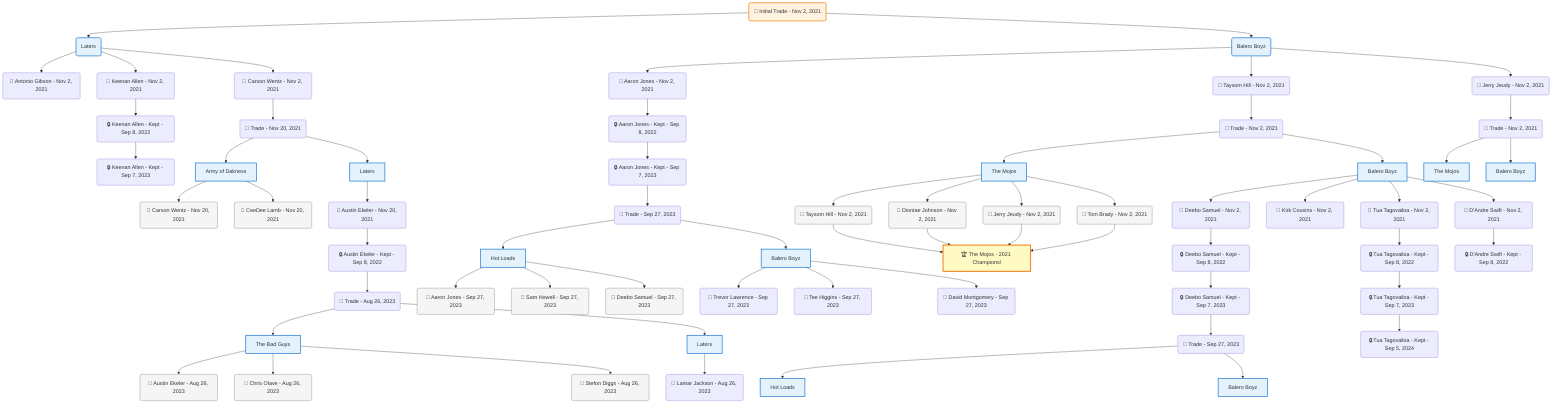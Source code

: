 flowchart TD

    TRADE_MAIN("🔄 Initial Trade - Nov 2, 2021")
    TEAM_1("Laters")
    TEAM_2("Balero Boyz")
    NODE_0e5eff14-7269-4c33-ab75-28182075a275("🔄 Antonio Gibson - Nov 2, 2021")
    NODE_5183f3b9-1858-4676-8605-290d0b9a1b52("🔄 Keenan Allen - Nov 2, 2021")
    NODE_cf2fcd0d-90b5-47b3-9507-9c64beb39606("🔒 Keenan Allen - Kept - Sep 8, 2022")
    NODE_8bd5c591-97e1-4750-a516-8518932dea12("🔒 Keenan Allen - Kept - Sep 7, 2023")
    NODE_a6b32bfb-892b-4dd2-aaed-50bd1c11191e("🔄 Aaron Jones - Nov 2, 2021")
    NODE_70e6b04d-0bb2-4e42-adc1-9d7e956e5529("🔒 Aaron Jones - Kept - Sep 8, 2022")
    NODE_b4abeafd-55cb-442a-8c1c-b9970a59c406("🔒 Aaron Jones - Kept - Sep 7, 2023")
    TRADE_a87ca260-7a67-4fda-b702-48aca8c93813_3("🔄 Trade - Sep 27, 2023")
    TEAM_8e9f18ff-62c3-40e8-bb10-32f74cf4ee33_4["Hot Loads"]
    NODE_4a0dd846-1b74-448d-96e3-1362af9ea147("🔄 Aaron Jones - Sep 27, 2023")
    NODE_b53204e1-97f3-4b20-94c4-113c02694b27("🔄 Sam Howell - Sep 27, 2023")
    NODE_c8106337-9eec-4786-b963-273acb19ea43("🔄 Deebo Samuel - Sep 27, 2023")
    TEAM_2feaf03e-fb22-498e-ac8f-e596b6ba7810_5["Balero Boyz"]
    NODE_a226803a-f683-470b-9e1b-2d3be487344a("🔄 Trevor Lawrence - Sep 27, 2023")
    NODE_d1321948-0010-45b8-9f9c-50ed5e494a00("🔄 Tee Higgins - Sep 27, 2023")
    NODE_c76d0f13-8bb8-4e7e-ad9e-8f2498ccd9f8("🔄 David Montgomery - Sep 27, 2023")
    NODE_35ac53d8-1fbd-4867-b927-526ea0aa1c6c("🔄 Taysom Hill - Nov 2, 2021")
    TRADE_04808a61-2c61-4353-bc3a-57812cd6a425_6("🔄 Trade - Nov 2, 2021")
    TEAM_bbe2d0ad-54cf-4c22-be82-b2a5f262a157_7["The Mojos"]
    NODE_f7bc687e-ab4d-4272-b0e7-7aa2e585cdbc("🔄 Taysom Hill - Nov 2, 2021")
    CHAMP_bbe2d0ad-54cf-4c22-be82-b2a5f262a157_2021["🏆 The Mojos - 2021 Champions!"]
    NODE_c08325a9-393f-4c0f-a6b3-52e92d2c6814("🔄 Diontae Johnson - Nov 2, 2021")
    NODE_3a0e7723-ad1d-4624-83a9-64e36a2836c2("🔄 Jerry Jeudy - Nov 2, 2021")
    NODE_27f0180e-24c8-449b-a324-916d871905a4("🔄 Tom Brady - Nov 2, 2021")
    TEAM_2feaf03e-fb22-498e-ac8f-e596b6ba7810_8["Balero Boyz"]
    NODE_2b74e28a-16aa-484b-aed1-48c88f0a48fc("🔄 Deebo Samuel - Nov 2, 2021")
    NODE_0ac39663-8a17-4702-8783-a8d636accdfe("🔒 Deebo Samuel - Kept - Sep 8, 2022")
    NODE_732e0825-3200-44eb-88f5-892f888ff987("🔒 Deebo Samuel - Kept - Sep 7, 2023")
    TRADE_a87ca260-7a67-4fda-b702-48aca8c93813_9("🔄 Trade - Sep 27, 2023")
    TEAM_8e9f18ff-62c3-40e8-bb10-32f74cf4ee33_10["Hot Loads"]
    TEAM_2feaf03e-fb22-498e-ac8f-e596b6ba7810_11["Balero Boyz"]
    NODE_e2439a48-5038-46a9-aabb-7eee9f73bc6c("🔄 Kirk Cousins - Nov 2, 2021")
    NODE_d4a74ede-ff56-49a1-9bb0-943494afbdf5("🔄 Tua Tagovailoa - Nov 2, 2021")
    NODE_aaf779ba-39c8-4bcd-a1bb-a1ed58117ac8("🔒 Tua Tagovailoa - Kept - Sep 8, 2022")
    NODE_a1634b7e-959d-4669-815d-2cab859f2d15("🔒 Tua Tagovailoa - Kept - Sep 7, 2023")
    NODE_9fdca591-5940-4a2c-a99d-046a644db761("🔒 Tua Tagovailoa - Kept - Sep 5, 2024")
    NODE_43b36d55-4b30-4bbb-a10f-963af3cd2e07("🔄 D'Andre Swift - Nov 2, 2021")
    NODE_eadbbdf3-1df2-429d-aa6c-7f7a9fac97bb("🔒 D'Andre Swift - Kept - Sep 8, 2022")
    NODE_03d895df-93cc-4dda-b8a6-a558ef7be5b0("🔄 Carson Wentz - Nov 2, 2021")
    TRADE_9fd1c436-8326-428a-8b0a-eabc76955f88_12("🔄 Trade - Nov 20, 2021")
    TEAM_40f7599b-e68f-4bf4-9553-bf7e10924635_13["Army of Dakness"]
    NODE_f1573b14-4f7f-43c1-a1f1-f4122d3e78de("🔄 Carson Wentz - Nov 20, 2021")
    NODE_c452ef52-b38f-4f9c-b12c-edb79c80b4e4("🔄 CeeDee Lamb - Nov 20, 2021")
    TEAM_825928a9-7194-43aa-b7ae-fc78c2510b16_14["Laters"]
    NODE_4d6cf91a-13b0-4d02-925d-c13d7621b71e("🔄 Austin Ekeler - Nov 20, 2021")
    NODE_bb9c8b4a-b7f5-4a49-b3b1-d1b0d9e7260c("🔒 Austin Ekeler - Kept - Sep 8, 2022")
    TRADE_5a76fc85-475f-48c2-aa65-be54a3c9237d_15("🔄 Trade - Aug 26, 2023")
    TEAM_b2220d1a-ff75-4622-9757-09978901110f_16["The Bad Guys"]
    NODE_6a8c0e8f-ec43-41b0-b11d-9819c411127a("🔄 Austin Ekeler - Aug 26, 2023")
    NODE_07a45acd-130a-422a-ae42-31f806f3a986("🔄 Chris Olave - Aug 26, 2023")
    NODE_8693b68b-52d4-41b9-a27e-deb74f13b0fd("🔄 Stefon Diggs - Aug 26, 2023")
    TEAM_825928a9-7194-43aa-b7ae-fc78c2510b16_17["Laters"]
    NODE_9ea91788-ae08-495b-b3a7-b8ff0b925014("🔄 Lamar Jackson - Aug 26, 2023")
    NODE_b6e8bd96-ef5b-49ce-9848-cb0b2990bfaa("🔄 Jerry Jeudy - Nov 2, 2021")
    TRADE_04808a61-2c61-4353-bc3a-57812cd6a425_18("🔄 Trade - Nov 2, 2021")
    TEAM_bbe2d0ad-54cf-4c22-be82-b2a5f262a157_19["The Mojos"]
    TEAM_2feaf03e-fb22-498e-ac8f-e596b6ba7810_20["Balero Boyz"]

    TRADE_MAIN --> TEAM_1
    TRADE_MAIN --> TEAM_2
    TEAM_1 --> NODE_0e5eff14-7269-4c33-ab75-28182075a275
    TEAM_1 --> NODE_5183f3b9-1858-4676-8605-290d0b9a1b52
    NODE_5183f3b9-1858-4676-8605-290d0b9a1b52 --> NODE_cf2fcd0d-90b5-47b3-9507-9c64beb39606
    NODE_cf2fcd0d-90b5-47b3-9507-9c64beb39606 --> NODE_8bd5c591-97e1-4750-a516-8518932dea12
    TEAM_2 --> NODE_a6b32bfb-892b-4dd2-aaed-50bd1c11191e
    NODE_a6b32bfb-892b-4dd2-aaed-50bd1c11191e --> NODE_70e6b04d-0bb2-4e42-adc1-9d7e956e5529
    NODE_70e6b04d-0bb2-4e42-adc1-9d7e956e5529 --> NODE_b4abeafd-55cb-442a-8c1c-b9970a59c406
    NODE_b4abeafd-55cb-442a-8c1c-b9970a59c406 --> TRADE_a87ca260-7a67-4fda-b702-48aca8c93813_3
    TRADE_a87ca260-7a67-4fda-b702-48aca8c93813_3 --> TEAM_8e9f18ff-62c3-40e8-bb10-32f74cf4ee33_4
    TEAM_8e9f18ff-62c3-40e8-bb10-32f74cf4ee33_4 --> NODE_4a0dd846-1b74-448d-96e3-1362af9ea147
    TEAM_8e9f18ff-62c3-40e8-bb10-32f74cf4ee33_4 --> NODE_b53204e1-97f3-4b20-94c4-113c02694b27
    TEAM_8e9f18ff-62c3-40e8-bb10-32f74cf4ee33_4 --> NODE_c8106337-9eec-4786-b963-273acb19ea43
    TRADE_a87ca260-7a67-4fda-b702-48aca8c93813_3 --> TEAM_2feaf03e-fb22-498e-ac8f-e596b6ba7810_5
    TEAM_2feaf03e-fb22-498e-ac8f-e596b6ba7810_5 --> NODE_a226803a-f683-470b-9e1b-2d3be487344a
    TEAM_2feaf03e-fb22-498e-ac8f-e596b6ba7810_5 --> NODE_d1321948-0010-45b8-9f9c-50ed5e494a00
    TEAM_2feaf03e-fb22-498e-ac8f-e596b6ba7810_5 --> NODE_c76d0f13-8bb8-4e7e-ad9e-8f2498ccd9f8
    TEAM_2 --> NODE_35ac53d8-1fbd-4867-b927-526ea0aa1c6c
    NODE_35ac53d8-1fbd-4867-b927-526ea0aa1c6c --> TRADE_04808a61-2c61-4353-bc3a-57812cd6a425_6
    TRADE_04808a61-2c61-4353-bc3a-57812cd6a425_6 --> TEAM_bbe2d0ad-54cf-4c22-be82-b2a5f262a157_7
    TEAM_bbe2d0ad-54cf-4c22-be82-b2a5f262a157_7 --> NODE_f7bc687e-ab4d-4272-b0e7-7aa2e585cdbc
    NODE_f7bc687e-ab4d-4272-b0e7-7aa2e585cdbc --> CHAMP_bbe2d0ad-54cf-4c22-be82-b2a5f262a157_2021
    TEAM_bbe2d0ad-54cf-4c22-be82-b2a5f262a157_7 --> NODE_c08325a9-393f-4c0f-a6b3-52e92d2c6814
    NODE_c08325a9-393f-4c0f-a6b3-52e92d2c6814 --> CHAMP_bbe2d0ad-54cf-4c22-be82-b2a5f262a157_2021
    TEAM_bbe2d0ad-54cf-4c22-be82-b2a5f262a157_7 --> NODE_3a0e7723-ad1d-4624-83a9-64e36a2836c2
    NODE_3a0e7723-ad1d-4624-83a9-64e36a2836c2 --> CHAMP_bbe2d0ad-54cf-4c22-be82-b2a5f262a157_2021
    TEAM_bbe2d0ad-54cf-4c22-be82-b2a5f262a157_7 --> NODE_27f0180e-24c8-449b-a324-916d871905a4
    NODE_27f0180e-24c8-449b-a324-916d871905a4 --> CHAMP_bbe2d0ad-54cf-4c22-be82-b2a5f262a157_2021
    TRADE_04808a61-2c61-4353-bc3a-57812cd6a425_6 --> TEAM_2feaf03e-fb22-498e-ac8f-e596b6ba7810_8
    TEAM_2feaf03e-fb22-498e-ac8f-e596b6ba7810_8 --> NODE_2b74e28a-16aa-484b-aed1-48c88f0a48fc
    NODE_2b74e28a-16aa-484b-aed1-48c88f0a48fc --> NODE_0ac39663-8a17-4702-8783-a8d636accdfe
    NODE_0ac39663-8a17-4702-8783-a8d636accdfe --> NODE_732e0825-3200-44eb-88f5-892f888ff987
    NODE_732e0825-3200-44eb-88f5-892f888ff987 --> TRADE_a87ca260-7a67-4fda-b702-48aca8c93813_9
    TRADE_a87ca260-7a67-4fda-b702-48aca8c93813_9 --> TEAM_8e9f18ff-62c3-40e8-bb10-32f74cf4ee33_10
    TRADE_a87ca260-7a67-4fda-b702-48aca8c93813_9 --> TEAM_2feaf03e-fb22-498e-ac8f-e596b6ba7810_11
    TEAM_2feaf03e-fb22-498e-ac8f-e596b6ba7810_8 --> NODE_e2439a48-5038-46a9-aabb-7eee9f73bc6c
    TEAM_2feaf03e-fb22-498e-ac8f-e596b6ba7810_8 --> NODE_d4a74ede-ff56-49a1-9bb0-943494afbdf5
    NODE_d4a74ede-ff56-49a1-9bb0-943494afbdf5 --> NODE_aaf779ba-39c8-4bcd-a1bb-a1ed58117ac8
    NODE_aaf779ba-39c8-4bcd-a1bb-a1ed58117ac8 --> NODE_a1634b7e-959d-4669-815d-2cab859f2d15
    NODE_a1634b7e-959d-4669-815d-2cab859f2d15 --> NODE_9fdca591-5940-4a2c-a99d-046a644db761
    TEAM_2feaf03e-fb22-498e-ac8f-e596b6ba7810_8 --> NODE_43b36d55-4b30-4bbb-a10f-963af3cd2e07
    NODE_43b36d55-4b30-4bbb-a10f-963af3cd2e07 --> NODE_eadbbdf3-1df2-429d-aa6c-7f7a9fac97bb
    TEAM_1 --> NODE_03d895df-93cc-4dda-b8a6-a558ef7be5b0
    NODE_03d895df-93cc-4dda-b8a6-a558ef7be5b0 --> TRADE_9fd1c436-8326-428a-8b0a-eabc76955f88_12
    TRADE_9fd1c436-8326-428a-8b0a-eabc76955f88_12 --> TEAM_40f7599b-e68f-4bf4-9553-bf7e10924635_13
    TEAM_40f7599b-e68f-4bf4-9553-bf7e10924635_13 --> NODE_f1573b14-4f7f-43c1-a1f1-f4122d3e78de
    TEAM_40f7599b-e68f-4bf4-9553-bf7e10924635_13 --> NODE_c452ef52-b38f-4f9c-b12c-edb79c80b4e4
    TRADE_9fd1c436-8326-428a-8b0a-eabc76955f88_12 --> TEAM_825928a9-7194-43aa-b7ae-fc78c2510b16_14
    TEAM_825928a9-7194-43aa-b7ae-fc78c2510b16_14 --> NODE_4d6cf91a-13b0-4d02-925d-c13d7621b71e
    NODE_4d6cf91a-13b0-4d02-925d-c13d7621b71e --> NODE_bb9c8b4a-b7f5-4a49-b3b1-d1b0d9e7260c
    NODE_bb9c8b4a-b7f5-4a49-b3b1-d1b0d9e7260c --> TRADE_5a76fc85-475f-48c2-aa65-be54a3c9237d_15
    TRADE_5a76fc85-475f-48c2-aa65-be54a3c9237d_15 --> TEAM_b2220d1a-ff75-4622-9757-09978901110f_16
    TEAM_b2220d1a-ff75-4622-9757-09978901110f_16 --> NODE_6a8c0e8f-ec43-41b0-b11d-9819c411127a
    TEAM_b2220d1a-ff75-4622-9757-09978901110f_16 --> NODE_07a45acd-130a-422a-ae42-31f806f3a986
    TEAM_b2220d1a-ff75-4622-9757-09978901110f_16 --> NODE_8693b68b-52d4-41b9-a27e-deb74f13b0fd
    TRADE_5a76fc85-475f-48c2-aa65-be54a3c9237d_15 --> TEAM_825928a9-7194-43aa-b7ae-fc78c2510b16_17
    TEAM_825928a9-7194-43aa-b7ae-fc78c2510b16_17 --> NODE_9ea91788-ae08-495b-b3a7-b8ff0b925014
    TEAM_2 --> NODE_b6e8bd96-ef5b-49ce-9848-cb0b2990bfaa
    NODE_b6e8bd96-ef5b-49ce-9848-cb0b2990bfaa --> TRADE_04808a61-2c61-4353-bc3a-57812cd6a425_18
    TRADE_04808a61-2c61-4353-bc3a-57812cd6a425_18 --> TEAM_bbe2d0ad-54cf-4c22-be82-b2a5f262a157_19
    TRADE_04808a61-2c61-4353-bc3a-57812cd6a425_18 --> TEAM_2feaf03e-fb22-498e-ac8f-e596b6ba7810_20

    %% Node styling
    classDef teamNode fill:#e3f2fd,stroke:#1976d2,stroke-width:2px
    classDef tradeNode fill:#fff3e0,stroke:#f57c00,stroke-width:2px
    classDef playerNode fill:#f3e5f5,stroke:#7b1fa2,stroke-width:1px
    classDef nonRootPlayerNode fill:#f5f5f5,stroke:#757575,stroke-width:1px
    classDef endNode fill:#ffebee,stroke:#c62828,stroke-width:2px
    classDef waiverNode fill:#e8f5e8,stroke:#388e3c,stroke-width:2px
    classDef championshipNode fill:#fff9c4,stroke:#f57f17,stroke-width:3px

    class TEAM_1,TEAM_2,TEAM_8e9f18ff-62c3-40e8-bb10-32f74cf4ee33_4,TEAM_2feaf03e-fb22-498e-ac8f-e596b6ba7810_5,TEAM_bbe2d0ad-54cf-4c22-be82-b2a5f262a157_7,TEAM_2feaf03e-fb22-498e-ac8f-e596b6ba7810_8,TEAM_8e9f18ff-62c3-40e8-bb10-32f74cf4ee33_10,TEAM_2feaf03e-fb22-498e-ac8f-e596b6ba7810_11,TEAM_40f7599b-e68f-4bf4-9553-bf7e10924635_13,TEAM_825928a9-7194-43aa-b7ae-fc78c2510b16_14,TEAM_b2220d1a-ff75-4622-9757-09978901110f_16,TEAM_825928a9-7194-43aa-b7ae-fc78c2510b16_17,TEAM_bbe2d0ad-54cf-4c22-be82-b2a5f262a157_19,TEAM_2feaf03e-fb22-498e-ac8f-e596b6ba7810_20 teamNode
    class CHAMP_bbe2d0ad-54cf-4c22-be82-b2a5f262a157_2021 championshipNode
    class NODE_4a0dd846-1b74-448d-96e3-1362af9ea147,NODE_b53204e1-97f3-4b20-94c4-113c02694b27,NODE_c8106337-9eec-4786-b963-273acb19ea43,NODE_f7bc687e-ab4d-4272-b0e7-7aa2e585cdbc,NODE_c08325a9-393f-4c0f-a6b3-52e92d2c6814,NODE_3a0e7723-ad1d-4624-83a9-64e36a2836c2,NODE_27f0180e-24c8-449b-a324-916d871905a4,NODE_f1573b14-4f7f-43c1-a1f1-f4122d3e78de,NODE_c452ef52-b38f-4f9c-b12c-edb79c80b4e4,NODE_6a8c0e8f-ec43-41b0-b11d-9819c411127a,NODE_07a45acd-130a-422a-ae42-31f806f3a986,NODE_8693b68b-52d4-41b9-a27e-deb74f13b0fd nonRootPlayerNode
    class TRADE_MAIN tradeNode